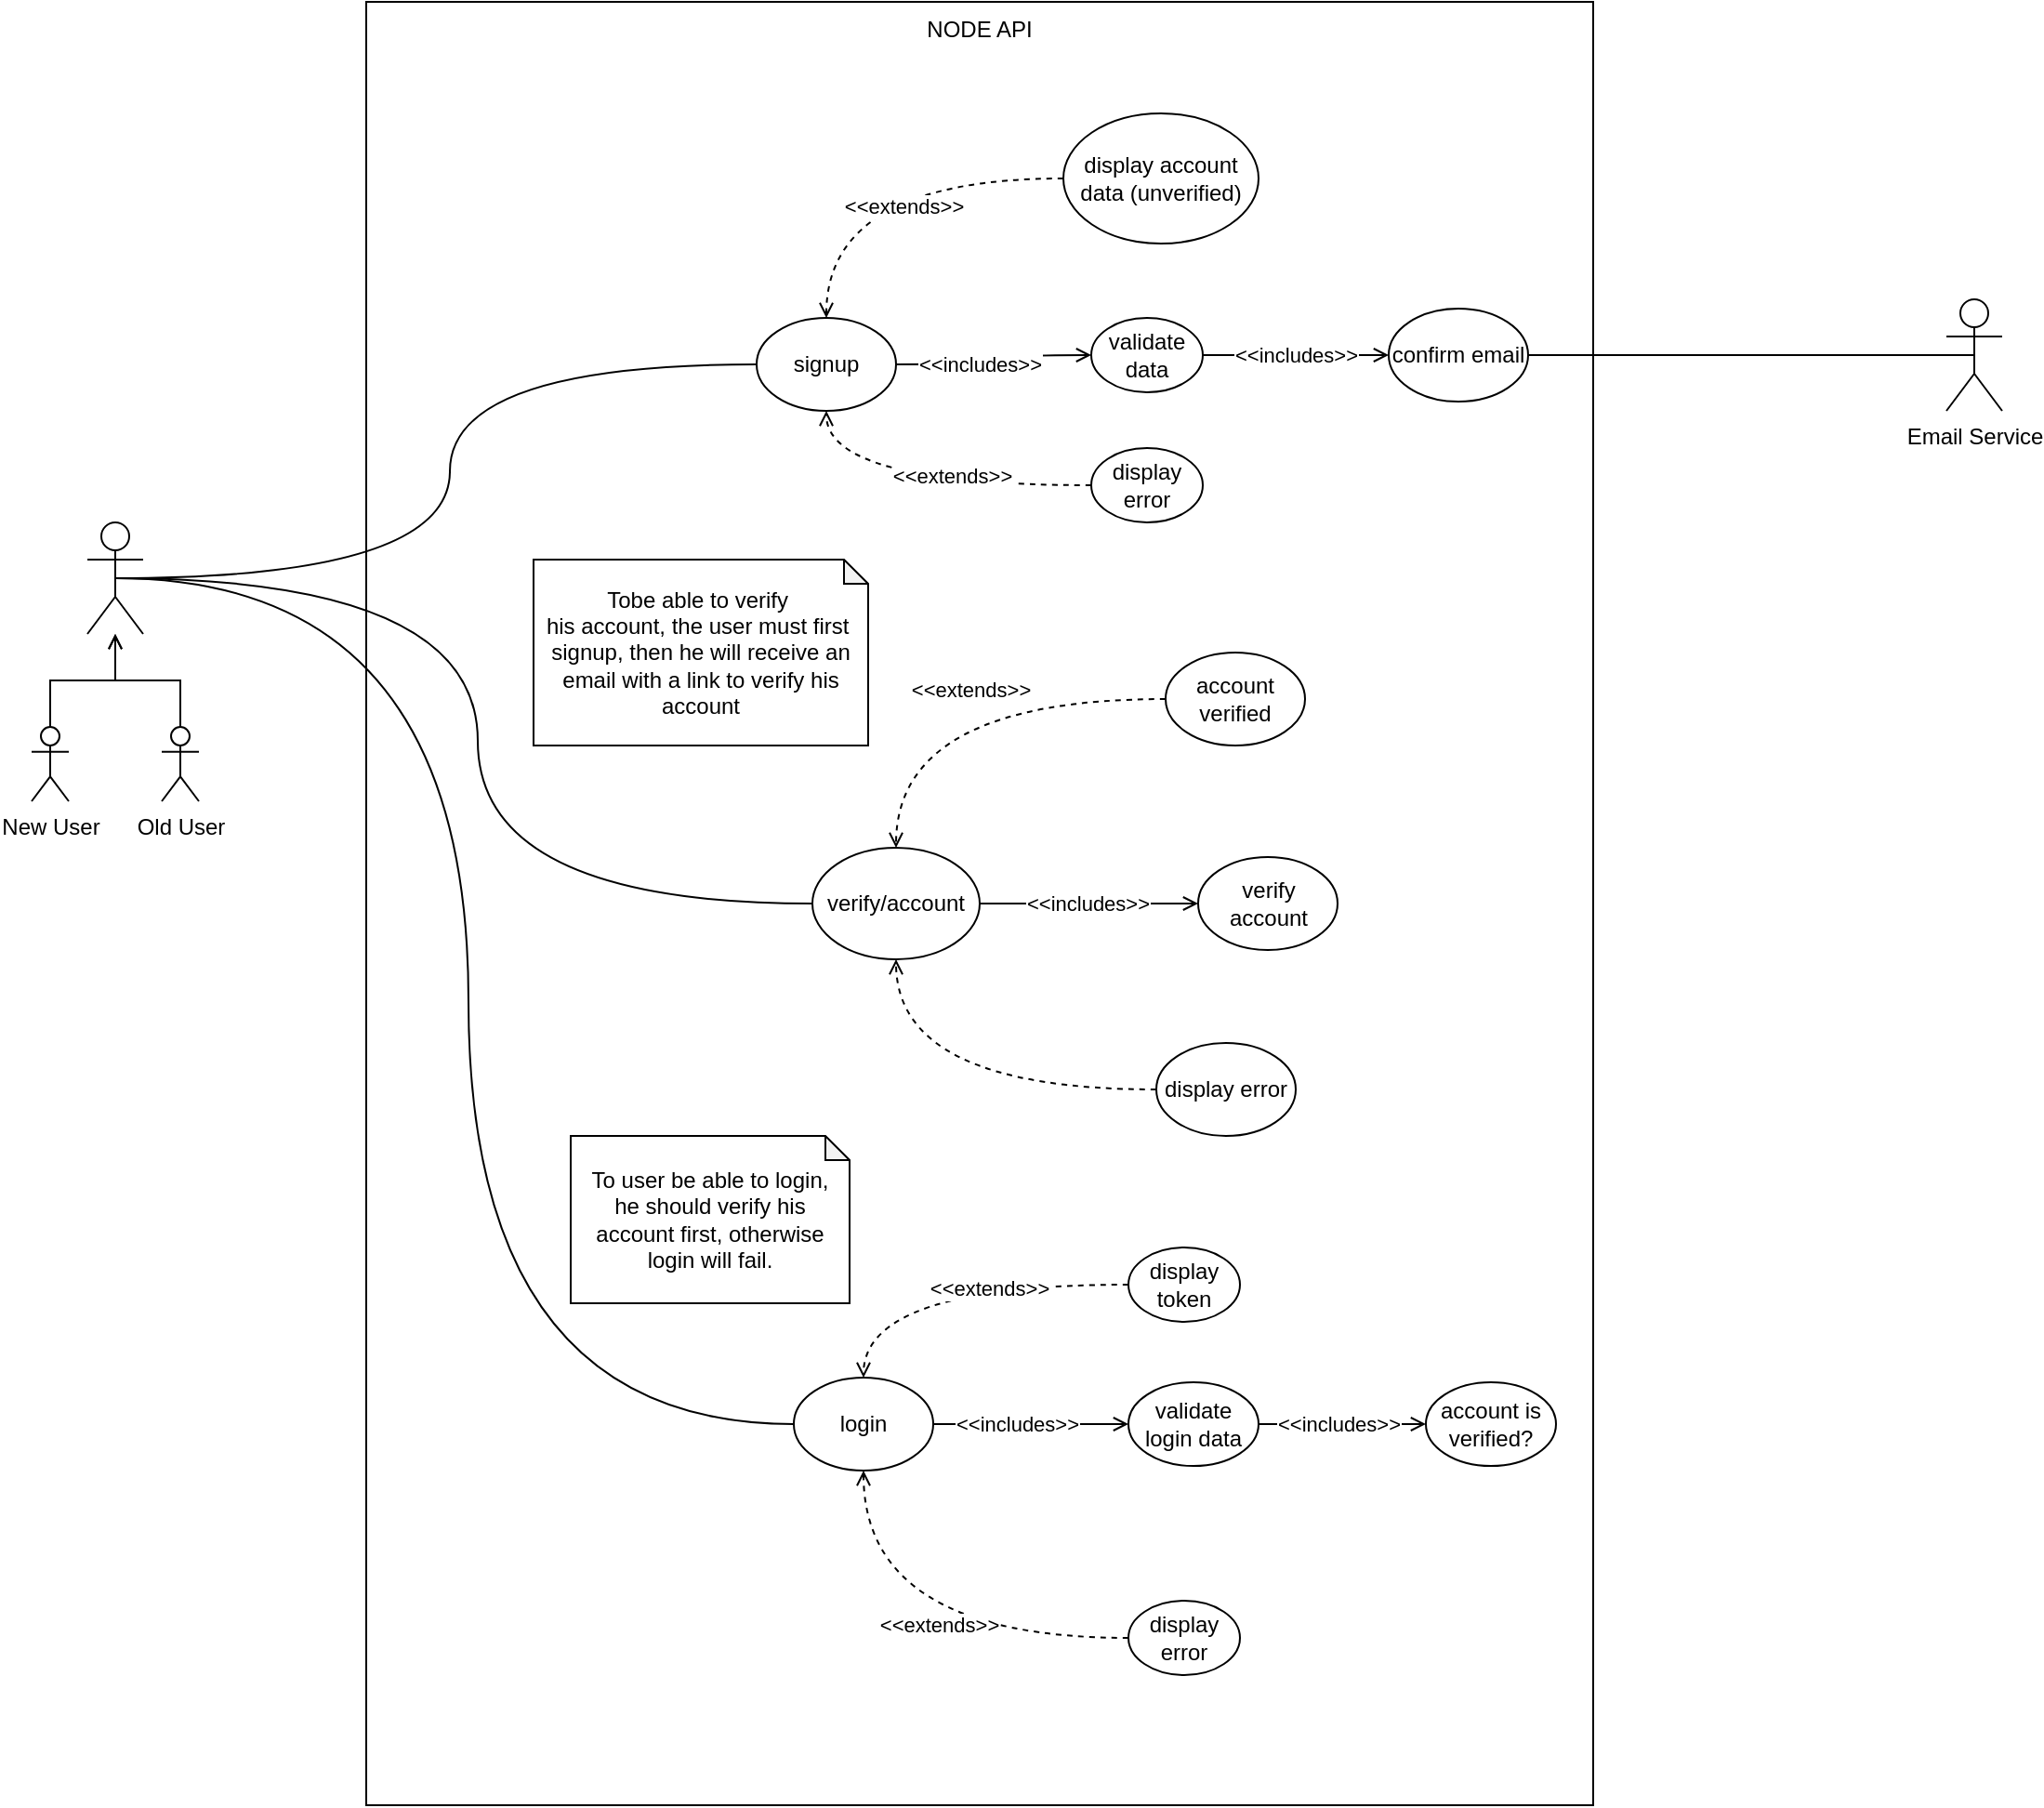 <mxfile version="21.1.2" type="device">
  <diagram name="Page-1" id="y3FTkOQSsjoSYaR6CLrs">
    <mxGraphModel dx="1434" dy="781" grid="1" gridSize="10" guides="1" tooltips="1" connect="1" arrows="1" fold="1" page="1" pageScale="1" pageWidth="850" pageHeight="1100" math="0" shadow="0">
      <root>
        <mxCell id="0" />
        <mxCell id="1" parent="0" />
        <mxCell id="s0QtwD_j4Ik0lY6Wr4WI-43" value="" style="rounded=0;whiteSpace=wrap;html=1;fillColor=none;" parent="1" vertex="1">
          <mxGeometry x="200" y="110" width="660" height="970" as="geometry" />
        </mxCell>
        <mxCell id="s0QtwD_j4Ik0lY6Wr4WI-6" style="edgeStyle=orthogonalEdgeStyle;orthogonalLoop=1;jettySize=auto;html=1;exitX=0.5;exitY=0.5;exitDx=0;exitDy=0;exitPerimeter=0;entryX=0;entryY=0.5;entryDx=0;entryDy=0;curved=1;endArrow=none;endFill=0;" parent="1" source="s0QtwD_j4Ik0lY6Wr4WI-1" target="s0QtwD_j4Ik0lY6Wr4WI-4" edge="1">
          <mxGeometry relative="1" as="geometry" />
        </mxCell>
        <mxCell id="s0QtwD_j4Ik0lY6Wr4WI-7" style="edgeStyle=orthogonalEdgeStyle;orthogonalLoop=1;jettySize=auto;html=1;exitX=0.5;exitY=0.5;exitDx=0;exitDy=0;exitPerimeter=0;entryX=0;entryY=0.5;entryDx=0;entryDy=0;curved=1;endArrow=none;endFill=0;" parent="1" source="s0QtwD_j4Ik0lY6Wr4WI-1" target="s0QtwD_j4Ik0lY6Wr4WI-3" edge="1">
          <mxGeometry relative="1" as="geometry" />
        </mxCell>
        <mxCell id="AEMXCCEvDtGOl4y3FAUZ-6" style="edgeStyle=orthogonalEdgeStyle;orthogonalLoop=1;jettySize=auto;html=1;exitX=0.5;exitY=0.5;exitDx=0;exitDy=0;exitPerimeter=0;entryX=0;entryY=0.5;entryDx=0;entryDy=0;curved=1;endArrow=none;endFill=0;" edge="1" parent="1" source="s0QtwD_j4Ik0lY6Wr4WI-1" target="AEMXCCEvDtGOl4y3FAUZ-4">
          <mxGeometry relative="1" as="geometry" />
        </mxCell>
        <mxCell id="s0QtwD_j4Ik0lY6Wr4WI-1" value="" style="shape=umlActor;verticalLabelPosition=bottom;verticalAlign=top;html=1;outlineConnect=0;" parent="1" vertex="1">
          <mxGeometry x="50" y="390" width="30" height="60" as="geometry" />
        </mxCell>
        <mxCell id="s0QtwD_j4Ik0lY6Wr4WI-14" style="edgeStyle=orthogonalEdgeStyle;orthogonalLoop=1;jettySize=auto;html=1;exitX=1;exitY=0.5;exitDx=0;exitDy=0;entryX=0;entryY=0.5;entryDx=0;entryDy=0;curved=1;endArrow=open;endFill=0;" parent="1" source="s0QtwD_j4Ik0lY6Wr4WI-3" target="s0QtwD_j4Ik0lY6Wr4WI-9" edge="1">
          <mxGeometry relative="1" as="geometry" />
        </mxCell>
        <mxCell id="s0QtwD_j4Ik0lY6Wr4WI-19" value="&amp;lt;&amp;lt;includes&amp;gt;&amp;gt;" style="edgeLabel;html=1;align=center;verticalAlign=middle;resizable=0;points=[];" parent="s0QtwD_j4Ik0lY6Wr4WI-14" vertex="1" connectable="0">
          <mxGeometry x="0.15" y="-4" relative="1" as="geometry">
            <mxPoint x="-13" y="1" as="offset" />
          </mxGeometry>
        </mxCell>
        <mxCell id="s0QtwD_j4Ik0lY6Wr4WI-21" style="edgeStyle=orthogonalEdgeStyle;orthogonalLoop=1;jettySize=auto;html=1;exitX=1;exitY=0.5;exitDx=0;exitDy=0;entryX=0;entryY=0.5;entryDx=0;entryDy=0;dashed=1;endArrow=none;endFill=0;curved=1;strokeColor=none;startArrow=classic;startFill=1;" parent="1" source="s0QtwD_j4Ik0lY6Wr4WI-3" target="s0QtwD_j4Ik0lY6Wr4WI-20" edge="1">
          <mxGeometry relative="1" as="geometry" />
        </mxCell>
        <mxCell id="s0QtwD_j4Ik0lY6Wr4WI-3" value="signup" style="ellipse;whiteSpace=wrap;html=1;" parent="1" vertex="1">
          <mxGeometry x="410" y="280" width="75" height="50" as="geometry" />
        </mxCell>
        <mxCell id="s0QtwD_j4Ik0lY6Wr4WI-32" style="edgeStyle=orthogonalEdgeStyle;orthogonalLoop=1;jettySize=auto;html=1;exitX=1;exitY=0.5;exitDx=0;exitDy=0;entryX=0;entryY=0.5;entryDx=0;entryDy=0;curved=1;endArrow=open;endFill=0;" parent="1" source="s0QtwD_j4Ik0lY6Wr4WI-4" target="s0QtwD_j4Ik0lY6Wr4WI-27" edge="1">
          <mxGeometry relative="1" as="geometry" />
        </mxCell>
        <mxCell id="s0QtwD_j4Ik0lY6Wr4WI-36" value="&amp;lt;&amp;lt;includes&amp;gt;&amp;gt;" style="edgeLabel;html=1;align=center;verticalAlign=middle;resizable=0;points=[];" parent="s0QtwD_j4Ik0lY6Wr4WI-32" vertex="1" connectable="0">
          <mxGeometry x="-0.263" y="-3" relative="1" as="geometry">
            <mxPoint x="6" y="-3" as="offset" />
          </mxGeometry>
        </mxCell>
        <mxCell id="s0QtwD_j4Ik0lY6Wr4WI-4" value="login" style="ellipse;whiteSpace=wrap;html=1;" parent="1" vertex="1">
          <mxGeometry x="430" y="850" width="75" height="50" as="geometry" />
        </mxCell>
        <mxCell id="s0QtwD_j4Ik0lY6Wr4WI-47" style="edgeStyle=orthogonalEdgeStyle;orthogonalLoop=1;jettySize=auto;html=1;exitX=1;exitY=0.5;exitDx=0;exitDy=0;curved=1;endArrow=open;endFill=0;" parent="1" source="s0QtwD_j4Ik0lY6Wr4WI-9" target="s0QtwD_j4Ik0lY6Wr4WI-46" edge="1">
          <mxGeometry relative="1" as="geometry" />
        </mxCell>
        <mxCell id="s0QtwD_j4Ik0lY6Wr4WI-48" value="&amp;lt;&amp;lt;includes&amp;gt;&amp;gt;" style="edgeLabel;html=1;align=center;verticalAlign=middle;resizable=0;points=[];" parent="s0QtwD_j4Ik0lY6Wr4WI-47" vertex="1" connectable="0">
          <mxGeometry x="-0.289" relative="1" as="geometry">
            <mxPoint x="14" as="offset" />
          </mxGeometry>
        </mxCell>
        <mxCell id="s0QtwD_j4Ik0lY6Wr4WI-9" value="validate data" style="ellipse;whiteSpace=wrap;html=1;" parent="1" vertex="1">
          <mxGeometry x="590" y="280" width="60" height="40" as="geometry" />
        </mxCell>
        <mxCell id="s0QtwD_j4Ik0lY6Wr4WI-23" style="edgeStyle=orthogonalEdgeStyle;orthogonalLoop=1;jettySize=auto;html=1;exitX=0;exitY=0.5;exitDx=0;exitDy=0;entryX=0.5;entryY=1;entryDx=0;entryDy=0;curved=1;endArrow=open;endFill=0;dashed=1;" parent="1" source="s0QtwD_j4Ik0lY6Wr4WI-20" target="s0QtwD_j4Ik0lY6Wr4WI-3" edge="1">
          <mxGeometry relative="1" as="geometry" />
        </mxCell>
        <mxCell id="s0QtwD_j4Ik0lY6Wr4WI-24" value="&amp;lt;&amp;lt;extends&amp;gt;&amp;gt;" style="edgeLabel;html=1;align=center;verticalAlign=middle;resizable=0;points=[];" parent="s0QtwD_j4Ik0lY6Wr4WI-23" vertex="1" connectable="0">
          <mxGeometry x="0.032" y="-5" relative="1" as="geometry">
            <mxPoint x="19" as="offset" />
          </mxGeometry>
        </mxCell>
        <mxCell id="s0QtwD_j4Ik0lY6Wr4WI-20" value="display error" style="ellipse;whiteSpace=wrap;html=1;" parent="1" vertex="1">
          <mxGeometry x="590" y="350" width="60" height="40" as="geometry" />
        </mxCell>
        <mxCell id="AEMXCCEvDtGOl4y3FAUZ-17" style="edgeStyle=orthogonalEdgeStyle;rounded=0;orthogonalLoop=1;jettySize=auto;html=1;endArrow=open;endFill=0;" edge="1" parent="1" source="s0QtwD_j4Ik0lY6Wr4WI-27" target="AEMXCCEvDtGOl4y3FAUZ-16">
          <mxGeometry relative="1" as="geometry" />
        </mxCell>
        <mxCell id="AEMXCCEvDtGOl4y3FAUZ-18" value="&amp;lt;&amp;lt;includes&amp;gt;&amp;gt;" style="edgeLabel;html=1;align=center;verticalAlign=middle;resizable=0;points=[];" vertex="1" connectable="0" parent="AEMXCCEvDtGOl4y3FAUZ-17">
          <mxGeometry x="-0.244" y="3" relative="1" as="geometry">
            <mxPoint x="9" y="3" as="offset" />
          </mxGeometry>
        </mxCell>
        <mxCell id="s0QtwD_j4Ik0lY6Wr4WI-27" value="&lt;div&gt;validate login data&lt;br&gt;&lt;/div&gt;" style="ellipse;whiteSpace=wrap;html=1;" parent="1" vertex="1">
          <mxGeometry x="610" y="852.5" width="70" height="45" as="geometry" />
        </mxCell>
        <mxCell id="s0QtwD_j4Ik0lY6Wr4WI-33" style="edgeStyle=orthogonalEdgeStyle;orthogonalLoop=1;jettySize=auto;html=1;exitX=0;exitY=0.5;exitDx=0;exitDy=0;entryX=0.5;entryY=1;entryDx=0;entryDy=0;curved=1;dashed=1;endArrow=open;endFill=0;" parent="1" source="s0QtwD_j4Ik0lY6Wr4WI-28" target="s0QtwD_j4Ik0lY6Wr4WI-4" edge="1">
          <mxGeometry relative="1" as="geometry" />
        </mxCell>
        <mxCell id="s0QtwD_j4Ik0lY6Wr4WI-37" value="&amp;lt;&amp;lt;extends&amp;gt;&amp;gt;" style="edgeLabel;html=1;align=center;verticalAlign=middle;resizable=0;points=[];" parent="s0QtwD_j4Ik0lY6Wr4WI-33" vertex="1" connectable="0">
          <mxGeometry x="-0.117" y="-7" relative="1" as="geometry">
            <mxPoint as="offset" />
          </mxGeometry>
        </mxCell>
        <mxCell id="s0QtwD_j4Ik0lY6Wr4WI-28" value="display error" style="ellipse;whiteSpace=wrap;html=1;" parent="1" vertex="1">
          <mxGeometry x="610" y="970" width="60" height="40" as="geometry" />
        </mxCell>
        <mxCell id="s0QtwD_j4Ik0lY6Wr4WI-35" style="edgeStyle=orthogonalEdgeStyle;orthogonalLoop=1;jettySize=auto;html=1;exitX=0;exitY=0.5;exitDx=0;exitDy=0;entryX=0.5;entryY=0;entryDx=0;entryDy=0;curved=1;dashed=1;endArrow=open;endFill=0;" parent="1" source="s0QtwD_j4Ik0lY6Wr4WI-34" target="s0QtwD_j4Ik0lY6Wr4WI-4" edge="1">
          <mxGeometry relative="1" as="geometry" />
        </mxCell>
        <mxCell id="s0QtwD_j4Ik0lY6Wr4WI-38" value="&amp;lt;&amp;lt;extends&amp;gt;&amp;gt;" style="edgeLabel;html=1;align=center;verticalAlign=middle;resizable=0;points=[];" parent="s0QtwD_j4Ik0lY6Wr4WI-35" vertex="1" connectable="0">
          <mxGeometry x="-0.397" y="2" relative="1" as="geometry">
            <mxPoint x="-17" as="offset" />
          </mxGeometry>
        </mxCell>
        <mxCell id="s0QtwD_j4Ik0lY6Wr4WI-34" value="display token" style="ellipse;whiteSpace=wrap;html=1;" parent="1" vertex="1">
          <mxGeometry x="610" y="780" width="60" height="40" as="geometry" />
        </mxCell>
        <mxCell id="s0QtwD_j4Ik0lY6Wr4WI-44" value="NODE API" style="text;html=1;strokeColor=none;fillColor=none;align=center;verticalAlign=middle;whiteSpace=wrap;rounded=0;" parent="1" vertex="1">
          <mxGeometry x="500" y="110" width="60" height="30" as="geometry" />
        </mxCell>
        <mxCell id="s0QtwD_j4Ik0lY6Wr4WI-45" value="Email Service" style="shape=umlActor;verticalLabelPosition=bottom;verticalAlign=top;html=1;outlineConnect=0;" parent="1" vertex="1">
          <mxGeometry x="1050" y="270" width="30" height="60" as="geometry" />
        </mxCell>
        <mxCell id="s0QtwD_j4Ik0lY6Wr4WI-53" style="edgeStyle=orthogonalEdgeStyle;orthogonalLoop=1;jettySize=auto;html=1;exitX=1;exitY=0.5;exitDx=0;exitDy=0;entryX=0.5;entryY=0.5;entryDx=0;entryDy=0;entryPerimeter=0;curved=1;endArrow=none;endFill=0;" parent="1" source="s0QtwD_j4Ik0lY6Wr4WI-46" target="s0QtwD_j4Ik0lY6Wr4WI-45" edge="1">
          <mxGeometry relative="1" as="geometry" />
        </mxCell>
        <mxCell id="s0QtwD_j4Ik0lY6Wr4WI-46" value="confirm email" style="ellipse;whiteSpace=wrap;html=1;" parent="1" vertex="1">
          <mxGeometry x="750" y="275" width="75" height="50" as="geometry" />
        </mxCell>
        <mxCell id="s0QtwD_j4Ik0lY6Wr4WI-59" style="edgeStyle=orthogonalEdgeStyle;rounded=0;orthogonalLoop=1;jettySize=auto;html=1;exitX=0.5;exitY=0;exitDx=0;exitDy=0;exitPerimeter=0;endArrow=open;endFill=0;" parent="1" source="s0QtwD_j4Ik0lY6Wr4WI-54" target="s0QtwD_j4Ik0lY6Wr4WI-1" edge="1">
          <mxGeometry relative="1" as="geometry" />
        </mxCell>
        <mxCell id="s0QtwD_j4Ik0lY6Wr4WI-54" value="New User" style="shape=umlActor;verticalLabelPosition=bottom;verticalAlign=top;html=1;outlineConnect=0;" parent="1" vertex="1">
          <mxGeometry x="20" y="500" width="20" height="40" as="geometry" />
        </mxCell>
        <mxCell id="s0QtwD_j4Ik0lY6Wr4WI-60" style="edgeStyle=orthogonalEdgeStyle;rounded=0;orthogonalLoop=1;jettySize=auto;html=1;exitX=0.5;exitY=0;exitDx=0;exitDy=0;exitPerimeter=0;endArrow=open;endFill=0;" parent="1" source="s0QtwD_j4Ik0lY6Wr4WI-56" target="s0QtwD_j4Ik0lY6Wr4WI-1" edge="1">
          <mxGeometry relative="1" as="geometry" />
        </mxCell>
        <mxCell id="s0QtwD_j4Ik0lY6Wr4WI-56" value="Old User" style="shape=umlActor;verticalLabelPosition=bottom;verticalAlign=top;html=1;outlineConnect=0;" parent="1" vertex="1">
          <mxGeometry x="90" y="500" width="20" height="40" as="geometry" />
        </mxCell>
        <mxCell id="AEMXCCEvDtGOl4y3FAUZ-2" style="edgeStyle=orthogonalEdgeStyle;orthogonalLoop=1;jettySize=auto;html=1;entryX=0.5;entryY=0;entryDx=0;entryDy=0;curved=1;dashed=1;endArrow=open;endFill=0;" edge="1" parent="1" source="AEMXCCEvDtGOl4y3FAUZ-1" target="s0QtwD_j4Ik0lY6Wr4WI-3">
          <mxGeometry relative="1" as="geometry" />
        </mxCell>
        <mxCell id="AEMXCCEvDtGOl4y3FAUZ-3" value="&amp;lt;&amp;lt;extends&amp;gt;&amp;gt;" style="edgeLabel;html=1;align=center;verticalAlign=middle;resizable=0;points=[];" vertex="1" connectable="0" parent="AEMXCCEvDtGOl4y3FAUZ-2">
          <mxGeometry x="-0.151" y="15" relative="1" as="geometry">
            <mxPoint as="offset" />
          </mxGeometry>
        </mxCell>
        <mxCell id="AEMXCCEvDtGOl4y3FAUZ-1" value="display account data (unverified)" style="ellipse;whiteSpace=wrap;html=1;" vertex="1" parent="1">
          <mxGeometry x="575" y="170" width="105" height="70" as="geometry" />
        </mxCell>
        <mxCell id="AEMXCCEvDtGOl4y3FAUZ-7" style="edgeStyle=orthogonalEdgeStyle;rounded=0;orthogonalLoop=1;jettySize=auto;html=1;endArrow=open;endFill=0;" edge="1" parent="1" source="AEMXCCEvDtGOl4y3FAUZ-4" target="AEMXCCEvDtGOl4y3FAUZ-5">
          <mxGeometry relative="1" as="geometry" />
        </mxCell>
        <mxCell id="AEMXCCEvDtGOl4y3FAUZ-8" value="&amp;lt;&amp;lt;includes&amp;gt;&amp;gt;" style="edgeLabel;html=1;align=center;verticalAlign=middle;resizable=0;points=[];" vertex="1" connectable="0" parent="AEMXCCEvDtGOl4y3FAUZ-7">
          <mxGeometry x="-0.208" relative="1" as="geometry">
            <mxPoint x="11" as="offset" />
          </mxGeometry>
        </mxCell>
        <mxCell id="AEMXCCEvDtGOl4y3FAUZ-4" value="verify/account" style="ellipse;whiteSpace=wrap;html=1;" vertex="1" parent="1">
          <mxGeometry x="440" y="565" width="90" height="60" as="geometry" />
        </mxCell>
        <mxCell id="AEMXCCEvDtGOl4y3FAUZ-5" value="verify account" style="ellipse;whiteSpace=wrap;html=1;" vertex="1" parent="1">
          <mxGeometry x="647.5" y="570" width="75" height="50" as="geometry" />
        </mxCell>
        <mxCell id="AEMXCCEvDtGOl4y3FAUZ-10" style="edgeStyle=orthogonalEdgeStyle;orthogonalLoop=1;jettySize=auto;html=1;dashed=1;curved=1;endArrow=open;endFill=0;" edge="1" parent="1" source="AEMXCCEvDtGOl4y3FAUZ-9" target="AEMXCCEvDtGOl4y3FAUZ-4">
          <mxGeometry relative="1" as="geometry" />
        </mxCell>
        <mxCell id="AEMXCCEvDtGOl4y3FAUZ-12" value="&amp;lt;&amp;lt;extends&amp;gt;&amp;gt;" style="edgeLabel;html=1;align=center;verticalAlign=middle;resizable=0;points=[];" vertex="1" connectable="0" parent="AEMXCCEvDtGOl4y3FAUZ-10">
          <mxGeometry x="-0.06" y="-5" relative="1" as="geometry">
            <mxPoint x="1" as="offset" />
          </mxGeometry>
        </mxCell>
        <mxCell id="AEMXCCEvDtGOl4y3FAUZ-9" value="account verified" style="ellipse;whiteSpace=wrap;html=1;" vertex="1" parent="1">
          <mxGeometry x="630" y="460" width="75" height="50" as="geometry" />
        </mxCell>
        <mxCell id="AEMXCCEvDtGOl4y3FAUZ-13" style="edgeStyle=orthogonalEdgeStyle;orthogonalLoop=1;jettySize=auto;html=1;dashed=1;curved=1;endArrow=open;endFill=0;" edge="1" parent="1" source="AEMXCCEvDtGOl4y3FAUZ-11" target="AEMXCCEvDtGOl4y3FAUZ-4">
          <mxGeometry relative="1" as="geometry" />
        </mxCell>
        <mxCell id="AEMXCCEvDtGOl4y3FAUZ-11" value="display error" style="ellipse;whiteSpace=wrap;html=1;" vertex="1" parent="1">
          <mxGeometry x="625" y="670" width="75" height="50" as="geometry" />
        </mxCell>
        <mxCell id="AEMXCCEvDtGOl4y3FAUZ-14" value="Tobe able to verify&amp;nbsp;&lt;br&gt;his account, the user must first&amp;nbsp;&lt;br&gt;signup, then he will receive an email with a link to verify his account" style="shape=note;whiteSpace=wrap;html=1;backgroundOutline=1;darkOpacity=0.05;size=13;" vertex="1" parent="1">
          <mxGeometry x="290" y="410" width="180" height="100" as="geometry" />
        </mxCell>
        <mxCell id="AEMXCCEvDtGOl4y3FAUZ-15" value="To user be able to login,&lt;br&gt;he should verify his account first, otherwise login will fail." style="shape=note;whiteSpace=wrap;html=1;backgroundOutline=1;darkOpacity=0.05;size=13;" vertex="1" parent="1">
          <mxGeometry x="310" y="720" width="150" height="90" as="geometry" />
        </mxCell>
        <mxCell id="AEMXCCEvDtGOl4y3FAUZ-16" value="&lt;div&gt;account is verified?&lt;/div&gt;" style="ellipse;whiteSpace=wrap;html=1;" vertex="1" parent="1">
          <mxGeometry x="770" y="852.5" width="70" height="45" as="geometry" />
        </mxCell>
      </root>
    </mxGraphModel>
  </diagram>
</mxfile>

